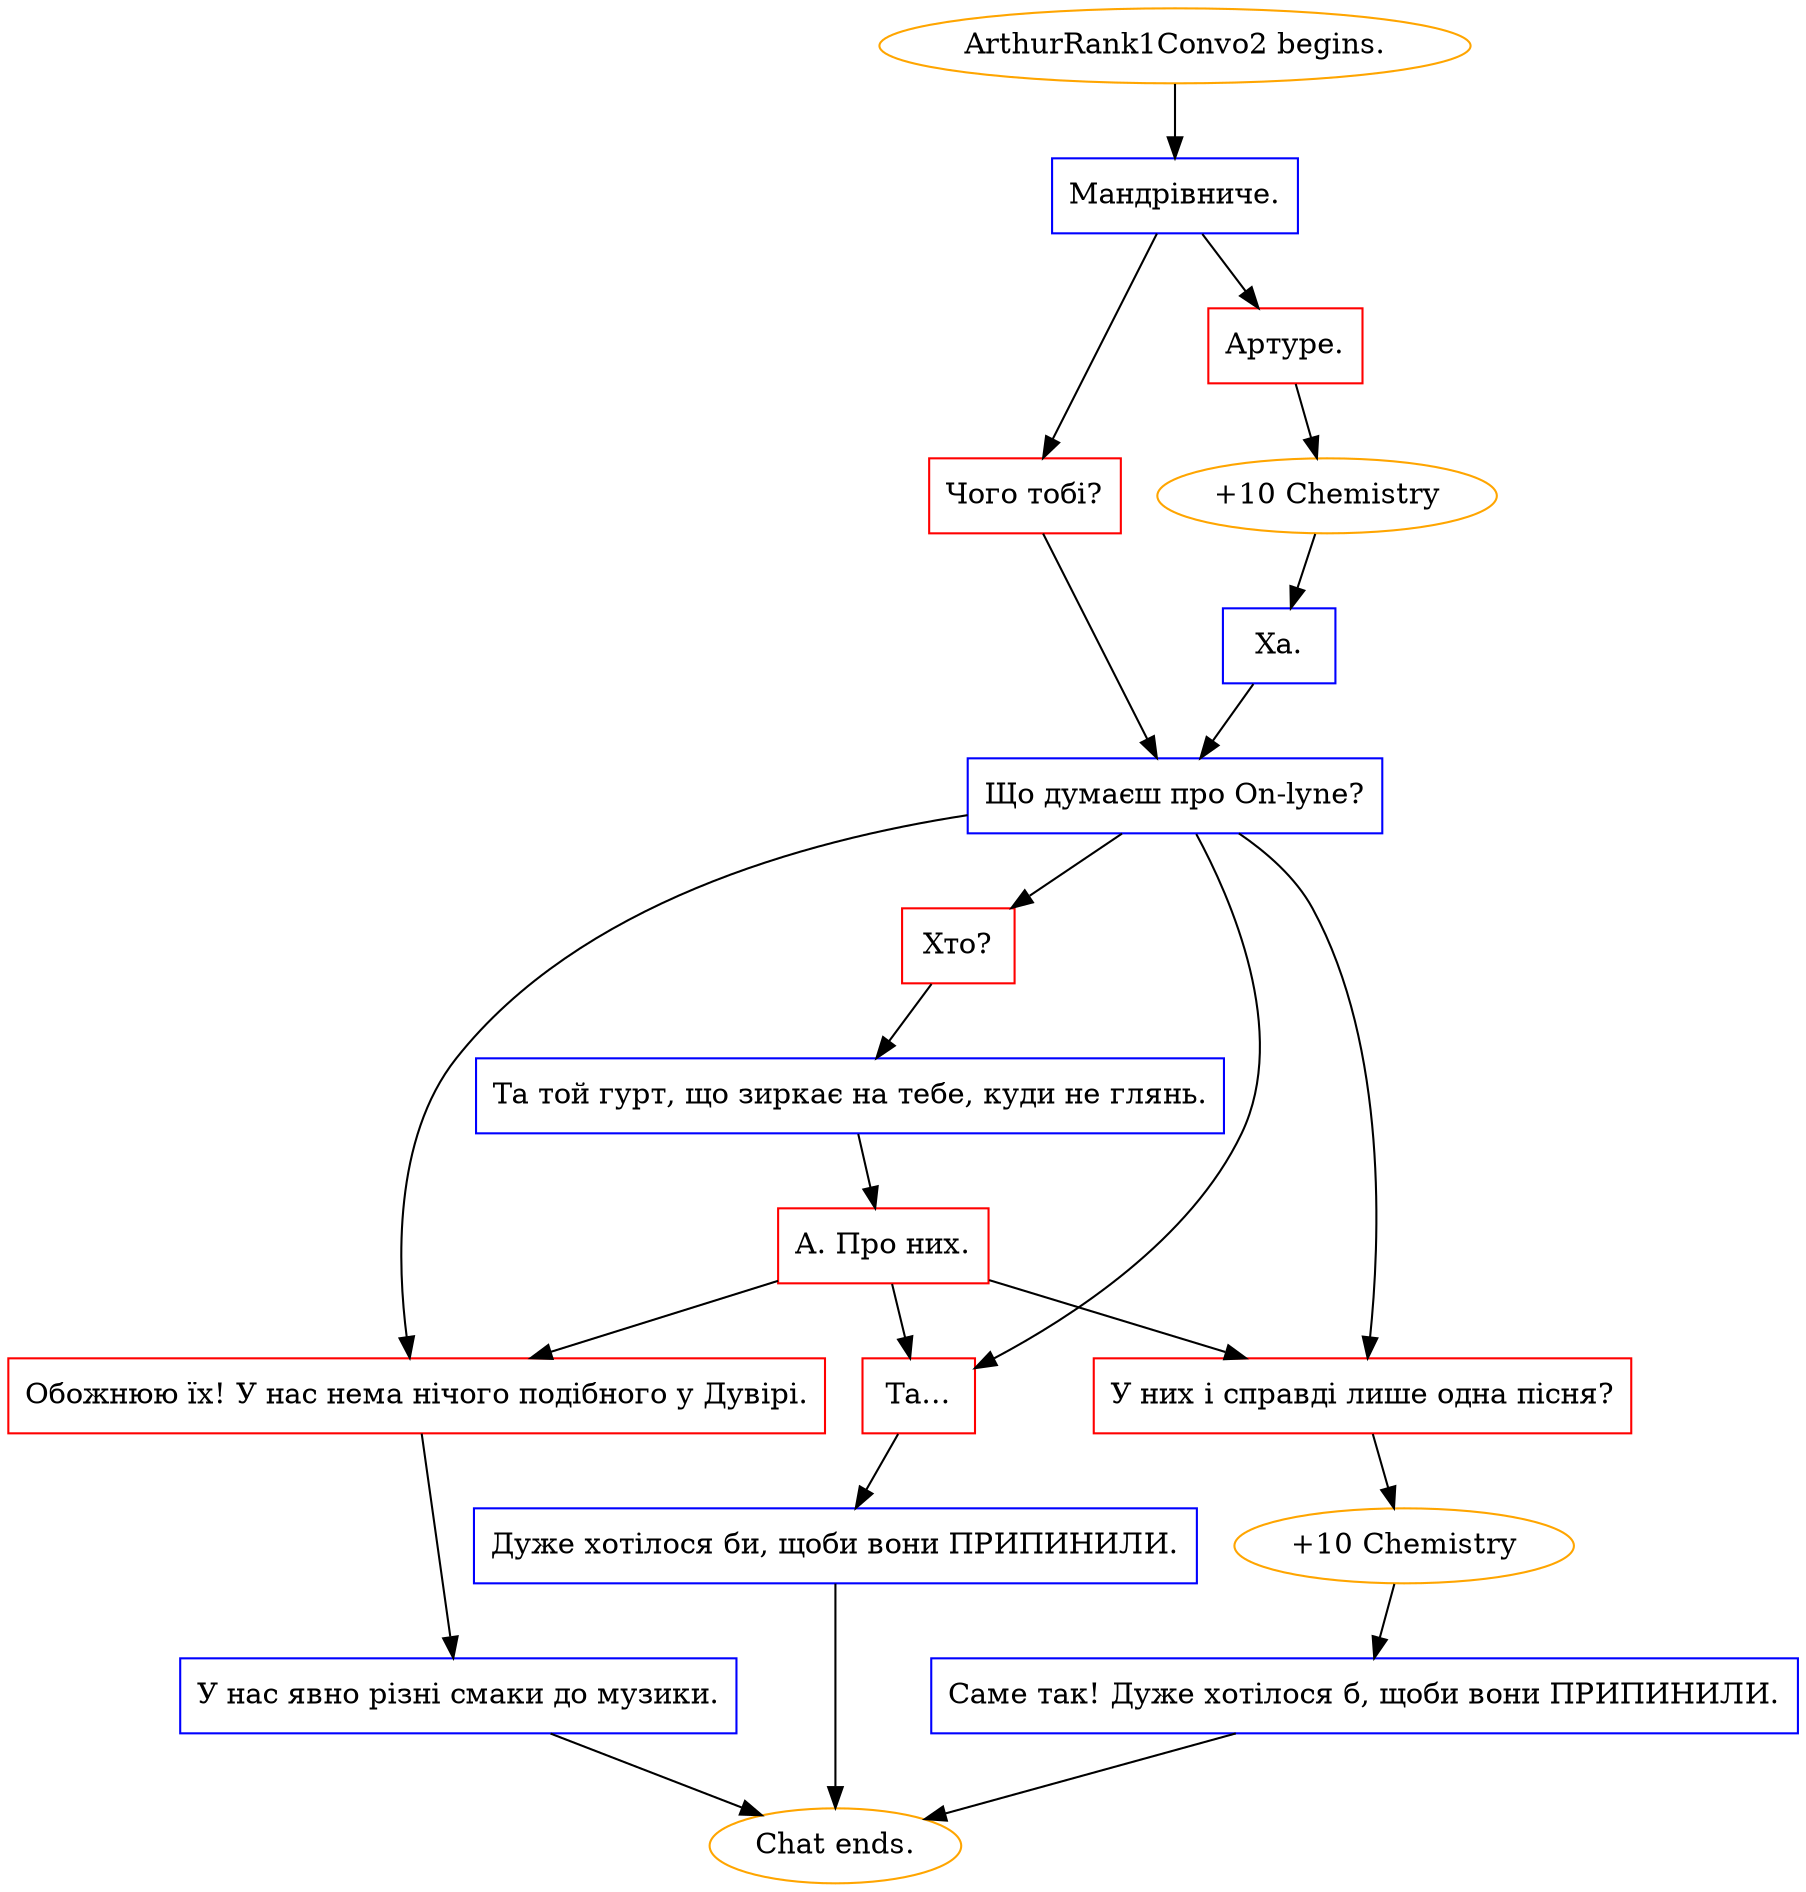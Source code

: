 digraph {
	"ArthurRank1Convo2 begins." [color=orange];
		"ArthurRank1Convo2 begins." -> j1231669081;
	j1231669081 [label="Мандрівниче.",shape=box,color=blue];
		j1231669081 -> j3749255574;
		j1231669081 -> j2357091787;
	j3749255574 [label="Артуре.",shape=box,color=red];
		j3749255574 -> j1703802106;
	j2357091787 [label="Чого тобі?",shape=box,color=red];
		j2357091787 -> j172612458;
	j1703802106 [label="+10 Chemistry",color=orange];
		j1703802106 -> j1702095140;
	j172612458 [label="Що думаєш про On-lyne?",shape=box,color=blue];
		j172612458 -> j985396315;
		j172612458 -> j1568662033;
		j172612458 -> j3495970174;
		j172612458 -> j2282442331;
	j1702095140 [label="Ха.",shape=box,color=blue];
		j1702095140 -> j172612458;
	j985396315 [label="Хто?",shape=box,color=red];
		j985396315 -> j2695543542;
	j1568662033 [label="У них і справді лише одна пісня?",shape=box,color=red];
		j1568662033 -> j2859871072;
	j3495970174 [label="Обожнюю їх! У нас нема нічого подібного у Дувірі.",shape=box,color=red];
		j3495970174 -> j3951804248;
	j2282442331 [label="Та…",shape=box,color=red];
		j2282442331 -> j1094161380;
	j2695543542 [label="Та той гурт, що зиркає на тебе, куди не глянь.",shape=box,color=blue];
		j2695543542 -> j457111738;
	j2859871072 [label="+10 Chemistry",color=orange];
		j2859871072 -> j2252732846;
	j3951804248 [label="У нас явно різні смаки до музики.",shape=box,color=blue];
		j3951804248 -> "Chat ends.";
	j1094161380 [label="Дуже хотілося би, щоби вони ПРИПИНИЛИ.",shape=box,color=blue];
		j1094161380 -> "Chat ends.";
	j457111738 [label="А. Про них.",shape=box,color=red];
		j457111738 -> j1568662033;
		j457111738 -> j3495970174;
		j457111738 -> j2282442331;
	j2252732846 [label="Саме так! Дуже хотілося б, щоби вони ПРИПИНИЛИ.",shape=box,color=blue];
		j2252732846 -> "Chat ends.";
	"Chat ends." [color=orange];
}